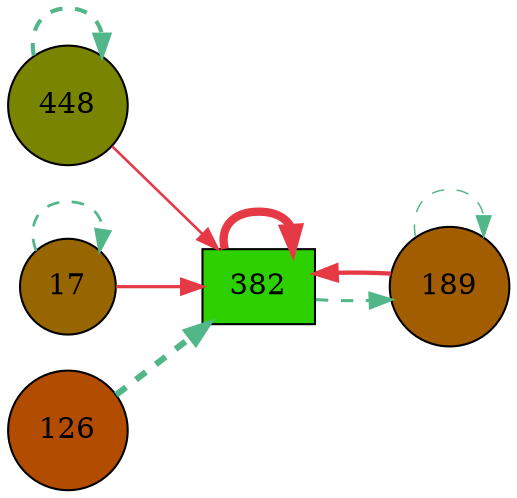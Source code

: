 digraph G{
rankdir=LR;
448 [style=filled, shape=circle, fillcolor="#798500", label="448"];
382 [style=filled, shape=box, fillcolor="#2dd100", label="382"];
17 [style=filled, shape=circle, fillcolor="#986600", label="17"];
189 [style=filled, shape=circle, fillcolor="#a15d00", label="189"];
126 [style=filled, shape=circle, fillcolor="#b24c00", label="126"];
382 -> 382 [color="#e63946",penwidth=4.00];
189 -> 382 [color="#e63946",penwidth=2.07];
17 -> 382 [color="#e63946",penwidth=1.52];
448 -> 382 [color="#e63946",penwidth=1.25];
448 -> 448 [color="#52b788",style=dashed,penwidth=1.98];
17 -> 17 [color="#52b788",style=dashed,penwidth=1.31];
382 -> 189 [color="#52b788",style=dashed,penwidth=1.46];
189 -> 189 [color="#52b788",style=dashed,penwidth=0.71];
126 -> 382 [color="#52b788",style=dashed,penwidth=3.00];
}